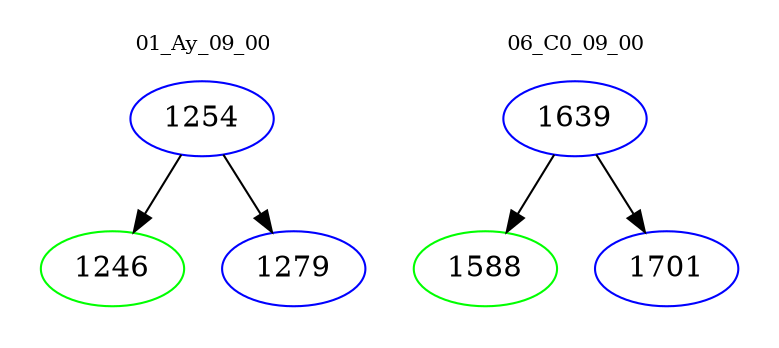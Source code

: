 digraph{
subgraph cluster_0 {
color = white
label = "01_Ay_09_00";
fontsize=10;
T0_1254 [label="1254", color="blue"]
T0_1254 -> T0_1246 [color="black"]
T0_1246 [label="1246", color="green"]
T0_1254 -> T0_1279 [color="black"]
T0_1279 [label="1279", color="blue"]
}
subgraph cluster_1 {
color = white
label = "06_C0_09_00";
fontsize=10;
T1_1639 [label="1639", color="blue"]
T1_1639 -> T1_1588 [color="black"]
T1_1588 [label="1588", color="green"]
T1_1639 -> T1_1701 [color="black"]
T1_1701 [label="1701", color="blue"]
}
}
